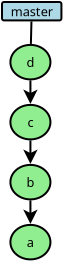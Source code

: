 <?xml version="1.0" encoding="UTF-8"?>
<dia:diagram xmlns:dia="http://www.lysator.liu.se/~alla/dia/">
  <dia:layer name="Arrière-plan" visible="true" active="true">
    <dia:object type="Flowchart - Ellipse" version="0" id="O0">
      <dia:attribute name="obj_pos">
        <dia:point val="1.6,3.3"/>
      </dia:attribute>
      <dia:attribute name="obj_bb">
        <dia:rectangle val="1.55,3.25;3.65,5.073"/>
      </dia:attribute>
      <dia:attribute name="elem_corner">
        <dia:point val="1.6,3.3"/>
      </dia:attribute>
      <dia:attribute name="elem_width">
        <dia:real val="2.0"/>
      </dia:attribute>
      <dia:attribute name="elem_height">
        <dia:real val="1.723"/>
      </dia:attribute>
      <dia:attribute name="border_width">
        <dia:real val="0.1"/>
      </dia:attribute>
      <dia:attribute name="inner_color">
        <dia:color val="#90ee90"/>
      </dia:attribute>
      <dia:attribute name="show_background">
        <dia:boolean val="true"/>
      </dia:attribute>
      <dia:attribute name="padding">
        <dia:real val="0.354"/>
      </dia:attribute>
      <dia:attribute name="text">
        <dia:composite type="text">
          <dia:attribute name="string">
            <dia:string>##</dia:string>
          </dia:attribute>
          <dia:attribute name="font">
            <dia:font family="sans" style="0" name="Helvetica"/>
          </dia:attribute>
          <dia:attribute name="height">
            <dia:real val="0.8"/>
          </dia:attribute>
          <dia:attribute name="pos">
            <dia:point val="2.6,4.357"/>
          </dia:attribute>
          <dia:attribute name="color">
            <dia:color val="#000000"/>
          </dia:attribute>
          <dia:attribute name="alignment">
            <dia:enum val="1"/>
          </dia:attribute>
        </dia:composite>
      </dia:attribute>
    </dia:object>
    <dia:object type="Flowchart - Ellipse" version="0" id="O1">
      <dia:attribute name="obj_pos">
        <dia:point val="1.6,6.3"/>
      </dia:attribute>
      <dia:attribute name="obj_bb">
        <dia:rectangle val="1.55,6.25;3.65,8.073"/>
      </dia:attribute>
      <dia:attribute name="elem_corner">
        <dia:point val="1.6,6.3"/>
      </dia:attribute>
      <dia:attribute name="elem_width">
        <dia:real val="2.0"/>
      </dia:attribute>
      <dia:attribute name="elem_height">
        <dia:real val="1.723"/>
      </dia:attribute>
      <dia:attribute name="border_width">
        <dia:real val="0.1"/>
      </dia:attribute>
      <dia:attribute name="inner_color">
        <dia:color val="#90ee90"/>
      </dia:attribute>
      <dia:attribute name="show_background">
        <dia:boolean val="true"/>
      </dia:attribute>
      <dia:attribute name="padding">
        <dia:real val="0.354"/>
      </dia:attribute>
      <dia:attribute name="text">
        <dia:composite type="text">
          <dia:attribute name="string">
            <dia:string>##</dia:string>
          </dia:attribute>
          <dia:attribute name="font">
            <dia:font family="sans" style="0" name="Helvetica"/>
          </dia:attribute>
          <dia:attribute name="height">
            <dia:real val="0.8"/>
          </dia:attribute>
          <dia:attribute name="pos">
            <dia:point val="2.6,7.357"/>
          </dia:attribute>
          <dia:attribute name="color">
            <dia:color val="#000000"/>
          </dia:attribute>
          <dia:attribute name="alignment">
            <dia:enum val="1"/>
          </dia:attribute>
        </dia:composite>
      </dia:attribute>
    </dia:object>
    <dia:object type="Flowchart - Ellipse" version="0" id="O2">
      <dia:attribute name="obj_pos">
        <dia:point val="1.6,9.3"/>
      </dia:attribute>
      <dia:attribute name="obj_bb">
        <dia:rectangle val="1.55,9.25;3.65,11.073"/>
      </dia:attribute>
      <dia:attribute name="elem_corner">
        <dia:point val="1.6,9.3"/>
      </dia:attribute>
      <dia:attribute name="elem_width">
        <dia:real val="2.0"/>
      </dia:attribute>
      <dia:attribute name="elem_height">
        <dia:real val="1.723"/>
      </dia:attribute>
      <dia:attribute name="border_width">
        <dia:real val="0.1"/>
      </dia:attribute>
      <dia:attribute name="inner_color">
        <dia:color val="#90ee90"/>
      </dia:attribute>
      <dia:attribute name="show_background">
        <dia:boolean val="true"/>
      </dia:attribute>
      <dia:attribute name="padding">
        <dia:real val="0.354"/>
      </dia:attribute>
      <dia:attribute name="text">
        <dia:composite type="text">
          <dia:attribute name="string">
            <dia:string>##</dia:string>
          </dia:attribute>
          <dia:attribute name="font">
            <dia:font family="sans" style="0" name="Helvetica"/>
          </dia:attribute>
          <dia:attribute name="height">
            <dia:real val="0.8"/>
          </dia:attribute>
          <dia:attribute name="pos">
            <dia:point val="2.6,10.357"/>
          </dia:attribute>
          <dia:attribute name="color">
            <dia:color val="#000000"/>
          </dia:attribute>
          <dia:attribute name="alignment">
            <dia:enum val="1"/>
          </dia:attribute>
        </dia:composite>
      </dia:attribute>
    </dia:object>
    <dia:object type="Flowchart - Ellipse" version="0" id="O3">
      <dia:attribute name="obj_pos">
        <dia:point val="1.6,12.3"/>
      </dia:attribute>
      <dia:attribute name="obj_bb">
        <dia:rectangle val="1.55,12.25;3.65,14.073"/>
      </dia:attribute>
      <dia:attribute name="elem_corner">
        <dia:point val="1.6,12.3"/>
      </dia:attribute>
      <dia:attribute name="elem_width">
        <dia:real val="2.0"/>
      </dia:attribute>
      <dia:attribute name="elem_height">
        <dia:real val="1.723"/>
      </dia:attribute>
      <dia:attribute name="border_width">
        <dia:real val="0.1"/>
      </dia:attribute>
      <dia:attribute name="inner_color">
        <dia:color val="#90ee90"/>
      </dia:attribute>
      <dia:attribute name="show_background">
        <dia:boolean val="true"/>
      </dia:attribute>
      <dia:attribute name="padding">
        <dia:real val="0.354"/>
      </dia:attribute>
      <dia:attribute name="text">
        <dia:composite type="text">
          <dia:attribute name="string">
            <dia:string>##</dia:string>
          </dia:attribute>
          <dia:attribute name="font">
            <dia:font family="sans" style="0" name="Helvetica"/>
          </dia:attribute>
          <dia:attribute name="height">
            <dia:real val="0.8"/>
          </dia:attribute>
          <dia:attribute name="pos">
            <dia:point val="2.6,13.357"/>
          </dia:attribute>
          <dia:attribute name="color">
            <dia:color val="#000000"/>
          </dia:attribute>
          <dia:attribute name="alignment">
            <dia:enum val="1"/>
          </dia:attribute>
        </dia:composite>
      </dia:attribute>
    </dia:object>
    <dia:object type="Standard - Line" version="0" id="O4">
      <dia:attribute name="obj_pos">
        <dia:point val="2.6,5.073"/>
      </dia:attribute>
      <dia:attribute name="obj_bb">
        <dia:rectangle val="2.238,5.023;2.962,6.362"/>
      </dia:attribute>
      <dia:attribute name="conn_endpoints">
        <dia:point val="2.6,5.073"/>
        <dia:point val="2.6,6.25"/>
      </dia:attribute>
      <dia:attribute name="numcp">
        <dia:int val="1"/>
      </dia:attribute>
      <dia:attribute name="end_arrow">
        <dia:enum val="22"/>
      </dia:attribute>
      <dia:attribute name="end_arrow_length">
        <dia:real val="0.5"/>
      </dia:attribute>
      <dia:attribute name="end_arrow_width">
        <dia:real val="0.5"/>
      </dia:attribute>
      <dia:connections>
        <dia:connection handle="0" to="O0" connection="16"/>
        <dia:connection handle="1" to="O1" connection="16"/>
      </dia:connections>
    </dia:object>
    <dia:object type="Standard - Line" version="0" id="O5">
      <dia:attribute name="obj_pos">
        <dia:point val="2.6,8.073"/>
      </dia:attribute>
      <dia:attribute name="obj_bb">
        <dia:rectangle val="2.238,8.023;2.962,9.362"/>
      </dia:attribute>
      <dia:attribute name="conn_endpoints">
        <dia:point val="2.6,8.073"/>
        <dia:point val="2.6,9.25"/>
      </dia:attribute>
      <dia:attribute name="numcp">
        <dia:int val="1"/>
      </dia:attribute>
      <dia:attribute name="end_arrow">
        <dia:enum val="22"/>
      </dia:attribute>
      <dia:attribute name="end_arrow_length">
        <dia:real val="0.5"/>
      </dia:attribute>
      <dia:attribute name="end_arrow_width">
        <dia:real val="0.5"/>
      </dia:attribute>
      <dia:connections>
        <dia:connection handle="0" to="O1" connection="16"/>
        <dia:connection handle="1" to="O2" connection="16"/>
      </dia:connections>
    </dia:object>
    <dia:object type="Standard - Line" version="0" id="O6">
      <dia:attribute name="obj_pos">
        <dia:point val="2.6,11.073"/>
      </dia:attribute>
      <dia:attribute name="obj_bb">
        <dia:rectangle val="2.238,11.024;2.962,12.361"/>
      </dia:attribute>
      <dia:attribute name="conn_endpoints">
        <dia:point val="2.6,11.073"/>
        <dia:point val="2.6,12.25"/>
      </dia:attribute>
      <dia:attribute name="numcp">
        <dia:int val="1"/>
      </dia:attribute>
      <dia:attribute name="end_arrow">
        <dia:enum val="22"/>
      </dia:attribute>
      <dia:attribute name="end_arrow_length">
        <dia:real val="0.5"/>
      </dia:attribute>
      <dia:attribute name="end_arrow_width">
        <dia:real val="0.5"/>
      </dia:attribute>
      <dia:connections>
        <dia:connection handle="0" to="O2" connection="16"/>
        <dia:connection handle="1" to="O3" connection="16"/>
      </dia:connections>
    </dia:object>
    <dia:object type="Standard - Text" version="1" id="O7">
      <dia:attribute name="obj_pos">
        <dia:point val="2.6,13.162"/>
      </dia:attribute>
      <dia:attribute name="obj_bb">
        <dia:rectangle val="2.404,12.788;2.796,13.535"/>
      </dia:attribute>
      <dia:attribute name="text">
        <dia:composite type="text">
          <dia:attribute name="string">
            <dia:string>#a#</dia:string>
          </dia:attribute>
          <dia:attribute name="font">
            <dia:font family="sans" style="0" name="Helvetica"/>
          </dia:attribute>
          <dia:attribute name="height">
            <dia:real val="0.8"/>
          </dia:attribute>
          <dia:attribute name="pos">
            <dia:point val="2.6,13.383"/>
          </dia:attribute>
          <dia:attribute name="color">
            <dia:color val="#000000"/>
          </dia:attribute>
          <dia:attribute name="alignment">
            <dia:enum val="1"/>
          </dia:attribute>
        </dia:composite>
      </dia:attribute>
      <dia:attribute name="valign">
        <dia:enum val="2"/>
      </dia:attribute>
      <dia:connections>
        <dia:connection handle="0" to="O3" connection="16"/>
      </dia:connections>
    </dia:object>
    <dia:object type="Standard - Text" version="1" id="O8">
      <dia:attribute name="obj_pos">
        <dia:point val="2.6,10.162"/>
      </dia:attribute>
      <dia:attribute name="obj_bb">
        <dia:rectangle val="2.396,9.788;2.804,10.535"/>
      </dia:attribute>
      <dia:attribute name="text">
        <dia:composite type="text">
          <dia:attribute name="string">
            <dia:string>#b#</dia:string>
          </dia:attribute>
          <dia:attribute name="font">
            <dia:font family="sans" style="0" name="Helvetica"/>
          </dia:attribute>
          <dia:attribute name="height">
            <dia:real val="0.8"/>
          </dia:attribute>
          <dia:attribute name="pos">
            <dia:point val="2.6,10.383"/>
          </dia:attribute>
          <dia:attribute name="color">
            <dia:color val="#000000"/>
          </dia:attribute>
          <dia:attribute name="alignment">
            <dia:enum val="1"/>
          </dia:attribute>
        </dia:composite>
      </dia:attribute>
      <dia:attribute name="valign">
        <dia:enum val="2"/>
      </dia:attribute>
      <dia:connections>
        <dia:connection handle="0" to="O2" connection="16"/>
      </dia:connections>
    </dia:object>
    <dia:object type="Standard - Text" version="1" id="O9">
      <dia:attribute name="obj_pos">
        <dia:point val="2.6,7.162"/>
      </dia:attribute>
      <dia:attribute name="obj_bb">
        <dia:rectangle val="2.424,6.788;2.776,7.535"/>
      </dia:attribute>
      <dia:attribute name="text">
        <dia:composite type="text">
          <dia:attribute name="string">
            <dia:string>#c#</dia:string>
          </dia:attribute>
          <dia:attribute name="font">
            <dia:font family="sans" style="0" name="Helvetica"/>
          </dia:attribute>
          <dia:attribute name="height">
            <dia:real val="0.8"/>
          </dia:attribute>
          <dia:attribute name="pos">
            <dia:point val="2.6,7.383"/>
          </dia:attribute>
          <dia:attribute name="color">
            <dia:color val="#000000"/>
          </dia:attribute>
          <dia:attribute name="alignment">
            <dia:enum val="1"/>
          </dia:attribute>
        </dia:composite>
      </dia:attribute>
      <dia:attribute name="valign">
        <dia:enum val="2"/>
      </dia:attribute>
      <dia:connections>
        <dia:connection handle="0" to="O1" connection="16"/>
      </dia:connections>
    </dia:object>
    <dia:object type="Standard - Text" version="1" id="O10">
      <dia:attribute name="obj_pos">
        <dia:point val="2.6,4.162"/>
      </dia:attribute>
      <dia:attribute name="obj_bb">
        <dia:rectangle val="2.396,3.788;2.804,4.535"/>
      </dia:attribute>
      <dia:attribute name="text">
        <dia:composite type="text">
          <dia:attribute name="string">
            <dia:string>#d#</dia:string>
          </dia:attribute>
          <dia:attribute name="font">
            <dia:font family="sans" style="0" name="Helvetica"/>
          </dia:attribute>
          <dia:attribute name="height">
            <dia:real val="0.8"/>
          </dia:attribute>
          <dia:attribute name="pos">
            <dia:point val="2.6,4.383"/>
          </dia:attribute>
          <dia:attribute name="color">
            <dia:color val="#000000"/>
          </dia:attribute>
          <dia:attribute name="alignment">
            <dia:enum val="1"/>
          </dia:attribute>
        </dia:composite>
      </dia:attribute>
      <dia:attribute name="valign">
        <dia:enum val="2"/>
      </dia:attribute>
      <dia:connections>
        <dia:connection handle="0" to="O0" connection="16"/>
      </dia:connections>
    </dia:object>
    <dia:object type="Standard - Box" version="0" id="O11">
      <dia:attribute name="obj_pos">
        <dia:point val="1.179,1.154"/>
      </dia:attribute>
      <dia:attribute name="obj_bb">
        <dia:rectangle val="1.129,1.104;4.2,2.125"/>
      </dia:attribute>
      <dia:attribute name="elem_corner">
        <dia:point val="1.179,1.154"/>
      </dia:attribute>
      <dia:attribute name="elem_width">
        <dia:real val="2.971"/>
      </dia:attribute>
      <dia:attribute name="elem_height">
        <dia:real val="0.921"/>
      </dia:attribute>
      <dia:attribute name="border_width">
        <dia:real val="0.1"/>
      </dia:attribute>
      <dia:attribute name="inner_color">
        <dia:color val="#add8e6"/>
      </dia:attribute>
      <dia:attribute name="show_background">
        <dia:boolean val="true"/>
      </dia:attribute>
      <dia:attribute name="corner_radius">
        <dia:real val="0.1"/>
      </dia:attribute>
    </dia:object>
    <dia:object type="Standard - Text" version="1" id="O12">
      <dia:attribute name="obj_pos">
        <dia:point val="2.665,1.615"/>
      </dia:attribute>
      <dia:attribute name="obj_bb">
        <dia:rectangle val="1.537,1.241;3.792,1.988"/>
      </dia:attribute>
      <dia:attribute name="text">
        <dia:composite type="text">
          <dia:attribute name="string">
            <dia:string>#master#</dia:string>
          </dia:attribute>
          <dia:attribute name="font">
            <dia:font family="sans" style="0" name="Helvetica"/>
          </dia:attribute>
          <dia:attribute name="height">
            <dia:real val="0.8"/>
          </dia:attribute>
          <dia:attribute name="pos">
            <dia:point val="2.665,1.836"/>
          </dia:attribute>
          <dia:attribute name="color">
            <dia:color val="#000000"/>
          </dia:attribute>
          <dia:attribute name="alignment">
            <dia:enum val="1"/>
          </dia:attribute>
        </dia:composite>
      </dia:attribute>
      <dia:attribute name="valign">
        <dia:enum val="2"/>
      </dia:attribute>
      <dia:connections>
        <dia:connection handle="0" to="O11" connection="8"/>
      </dia:connections>
    </dia:object>
    <dia:object type="Standard - Line" version="0" id="O13">
      <dia:attribute name="obj_pos">
        <dia:point val="2.652,2.125"/>
      </dia:attribute>
      <dia:attribute name="obj_bb">
        <dia:rectangle val="2.572,2.074;2.703,3.302"/>
      </dia:attribute>
      <dia:attribute name="conn_endpoints">
        <dia:point val="2.652,2.125"/>
        <dia:point val="2.623,3.251"/>
      </dia:attribute>
      <dia:attribute name="numcp">
        <dia:int val="1"/>
      </dia:attribute>
      <dia:connections>
        <dia:connection handle="0" to="O11" connection="8"/>
        <dia:connection handle="1" to="O0" connection="16"/>
      </dia:connections>
    </dia:object>
  </dia:layer>
</dia:diagram>
